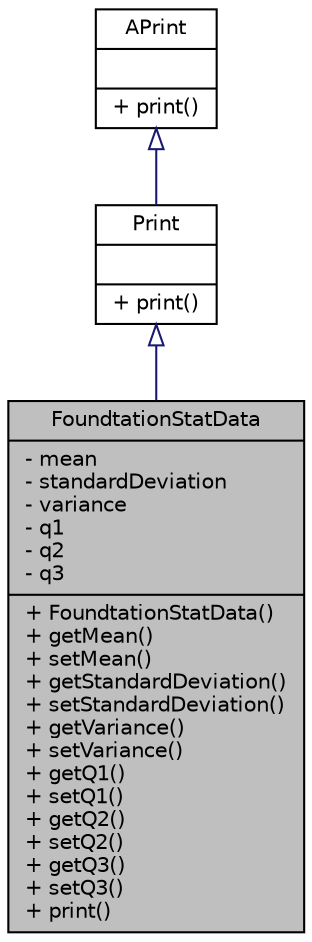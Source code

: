 digraph "FoundtationStatData"
{
  edge [fontname="Helvetica",fontsize="10",labelfontname="Helvetica",labelfontsize="10"];
  node [fontname="Helvetica",fontsize="10",shape=record];
  Node3 [label="{FoundtationStatData\n|- mean\l- standardDeviation\l- variance\l- q1\l- q2\l- q3\l|+ FoundtationStatData()\l+ getMean()\l+ setMean()\l+ getStandardDeviation()\l+ setStandardDeviation()\l+ getVariance()\l+ setVariance()\l+ getQ1()\l+ setQ1()\l+ getQ2()\l+ setQ2()\l+ getQ3()\l+ setQ3()\l+ print()\l}",height=0.2,width=0.4,color="black", fillcolor="grey75", style="filled", fontcolor="black"];
  Node4 -> Node3 [dir="back",color="midnightblue",fontsize="10",style="solid",arrowtail="onormal",fontname="Helvetica"];
  Node4 [label="{Print\n||+ print()\l}",height=0.2,width=0.4,color="black", fillcolor="white", style="filled",URL="$class_print.html",tooltip="상속용 프린트 클래스 "];
  Node5 -> Node4 [dir="back",color="midnightblue",fontsize="10",style="solid",arrowtail="onormal",fontname="Helvetica"];
  Node5 [label="{APrint\n||+ print()\l}",height=0.2,width=0.4,color="black", fillcolor="white", style="filled",URL="$class_a_print.html",tooltip="추상 프린트 클래스 "];
}
